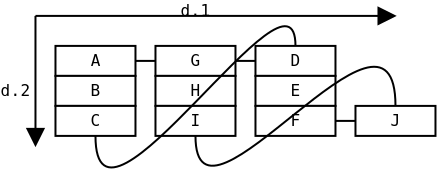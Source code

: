 <?xml version="1.0"?>
<diagram xmlns:dia="http://www.lysator.liu.se/~alla/dia/">
  <diagramdata>
    <attribute name="background">
      <color val="#ffffff"/>
    </attribute>
    <attribute name="paper">
      <composite type="paper">
        <attribute name="name">
          <string>#A4#</string>
        </attribute>
        <attribute name="tmargin">
          <real val="2.82"/>
        </attribute>
        <attribute name="bmargin">
          <real val="2.82"/>
        </attribute>
        <attribute name="lmargin">
          <real val="2.82"/>
        </attribute>
        <attribute name="rmargin">
          <real val="2.82"/>
        </attribute>
        <attribute name="is_portrait">
          <boolean val="true"/>
        </attribute>
        <attribute name="scaling">
          <real val="1"/>
        </attribute>
        <attribute name="fitto">
          <boolean val="false"/>
        </attribute>
      </composite>
    </attribute>
  </diagramdata>
  <layer name="Background" visible="true">
    <object type="Standard - Box" version="0" id="O0">
      <attribute name="obj_pos">
        <point val="4,5.5"/>
      </attribute>
      <attribute name="obj_bb">
        <rectangle val="3.95,5.45;8.05,7.05"/>
      </attribute>
      <attribute name="elem_corner">
        <point val="4,5.5"/>
      </attribute>
      <attribute name="elem_width">
        <real val="4"/>
      </attribute>
      <attribute name="elem_height">
        <real val="1.5"/>
      </attribute>
      <attribute name="show_background">
        <boolean val="true"/>
      </attribute>
    </object>
    <object type="Standard - Box" version="0" id="O1">
      <attribute name="obj_pos">
        <point val="9,5.5"/>
      </attribute>
      <attribute name="obj_bb">
        <rectangle val="8.95,5.45;13.05,7.05"/>
      </attribute>
      <attribute name="elem_corner">
        <point val="9,5.5"/>
      </attribute>
      <attribute name="elem_width">
        <real val="4"/>
      </attribute>
      <attribute name="elem_height">
        <real val="1.5"/>
      </attribute>
      <attribute name="show_background">
        <boolean val="true"/>
      </attribute>
    </object>
    <object type="Standard - Box" version="0" id="O2">
      <attribute name="obj_pos">
        <point val="4,7"/>
      </attribute>
      <attribute name="obj_bb">
        <rectangle val="3.95,6.95;8.05,8.55"/>
      </attribute>
      <attribute name="elem_corner">
        <point val="4,7"/>
      </attribute>
      <attribute name="elem_width">
        <real val="4"/>
      </attribute>
      <attribute name="elem_height">
        <real val="1.5"/>
      </attribute>
      <attribute name="show_background">
        <boolean val="true"/>
      </attribute>
    </object>
    <object type="Standard - Box" version="0" id="O3">
      <attribute name="obj_pos">
        <point val="14,5.5"/>
      </attribute>
      <attribute name="obj_bb">
        <rectangle val="13.95,5.45;18.05,7.05"/>
      </attribute>
      <attribute name="elem_corner">
        <point val="14,5.5"/>
      </attribute>
      <attribute name="elem_width">
        <real val="4"/>
      </attribute>
      <attribute name="elem_height">
        <real val="1.5"/>
      </attribute>
      <attribute name="show_background">
        <boolean val="true"/>
      </attribute>
    </object>
    <object type="Standard - Box" version="0" id="O4">
      <attribute name="obj_pos">
        <point val="4,8.5"/>
      </attribute>
      <attribute name="obj_bb">
        <rectangle val="3.95,8.45;8.05,10.05"/>
      </attribute>
      <attribute name="elem_corner">
        <point val="4,8.5"/>
      </attribute>
      <attribute name="elem_width">
        <real val="4"/>
      </attribute>
      <attribute name="elem_height">
        <real val="1.5"/>
      </attribute>
      <attribute name="show_background">
        <boolean val="true"/>
      </attribute>
    </object>
    <object type="Standard - Box" version="0" id="O5">
      <attribute name="obj_pos">
        <point val="14,7"/>
      </attribute>
      <attribute name="obj_bb">
        <rectangle val="13.95,6.95;18.05,8.55"/>
      </attribute>
      <attribute name="elem_corner">
        <point val="14,7"/>
      </attribute>
      <attribute name="elem_width">
        <real val="4"/>
      </attribute>
      <attribute name="elem_height">
        <real val="1.5"/>
      </attribute>
      <attribute name="show_background">
        <boolean val="true"/>
      </attribute>
    </object>
    <object type="Standard - Box" version="0" id="O6">
      <attribute name="obj_pos">
        <point val="14,8.5"/>
      </attribute>
      <attribute name="obj_bb">
        <rectangle val="13.95,8.45;18.05,10.05"/>
      </attribute>
      <attribute name="elem_corner">
        <point val="14,8.5"/>
      </attribute>
      <attribute name="elem_width">
        <real val="4"/>
      </attribute>
      <attribute name="elem_height">
        <real val="1.5"/>
      </attribute>
      <attribute name="show_background">
        <boolean val="true"/>
      </attribute>
    </object>
    <object type="Standard - Box" version="0" id="O7">
      <attribute name="obj_pos">
        <point val="9,7"/>
      </attribute>
      <attribute name="obj_bb">
        <rectangle val="8.95,6.95;13.05,8.55"/>
      </attribute>
      <attribute name="elem_corner">
        <point val="9,7"/>
      </attribute>
      <attribute name="elem_width">
        <real val="4"/>
      </attribute>
      <attribute name="elem_height">
        <real val="1.5"/>
      </attribute>
      <attribute name="show_background">
        <boolean val="true"/>
      </attribute>
    </object>
    <object type="Standard - Box" version="0" id="O8">
      <attribute name="obj_pos">
        <point val="9,8.5"/>
      </attribute>
      <attribute name="obj_bb">
        <rectangle val="8.95,8.45;13.05,10.05"/>
      </attribute>
      <attribute name="elem_corner">
        <point val="9,8.5"/>
      </attribute>
      <attribute name="elem_width">
        <real val="4"/>
      </attribute>
      <attribute name="elem_height">
        <real val="1.5"/>
      </attribute>
      <attribute name="show_background">
        <boolean val="true"/>
      </attribute>
    </object>
    <object type="Standard - Box" version="0" id="O9">
      <attribute name="obj_pos">
        <point val="19,8.5"/>
      </attribute>
      <attribute name="obj_bb">
        <rectangle val="18.95,8.45;23.05,10.05"/>
      </attribute>
      <attribute name="elem_corner">
        <point val="19,8.5"/>
      </attribute>
      <attribute name="elem_width">
        <real val="4"/>
      </attribute>
      <attribute name="elem_height">
        <real val="1.5"/>
      </attribute>
      <attribute name="show_background">
        <boolean val="true"/>
      </attribute>
    </object>
    <object type="Standard - Text" version="0" id="O10">
      <attribute name="obj_pos">
        <point val="6,6.5"/>
      </attribute>
      <attribute name="obj_bb">
        <rectangle val="5.597,5.707;6.403,6.707"/>
      </attribute>
      <attribute name="text">
        <composite type="text">
          <attribute name="string">
            <string>#A#</string>
          </attribute>
          <attribute name="font">
            <font name="Courier"/>
          </attribute>
          <attribute name="height">
            <real val="1"/>
          </attribute>
          <attribute name="pos">
            <point val="6,6.5"/>
          </attribute>
          <attribute name="color">
            <color val="#000000"/>
          </attribute>
          <attribute name="alignment">
            <enum val="1"/>
          </attribute>
        </composite>
      </attribute>
    </object>
    <object type="Standard - Text" version="0" id="O11">
      <attribute name="obj_pos">
        <point val="6,8"/>
      </attribute>
      <attribute name="obj_bb">
        <rectangle val="5.597,7.207;6.403,8.207"/>
      </attribute>
      <attribute name="text">
        <composite type="text">
          <attribute name="string">
            <string>#B#</string>
          </attribute>
          <attribute name="font">
            <font name="Courier"/>
          </attribute>
          <attribute name="height">
            <real val="1"/>
          </attribute>
          <attribute name="pos">
            <point val="6,8"/>
          </attribute>
          <attribute name="color">
            <color val="#000000"/>
          </attribute>
          <attribute name="alignment">
            <enum val="1"/>
          </attribute>
        </composite>
      </attribute>
    </object>
    <object type="Standard - Text" version="0" id="O12">
      <attribute name="obj_pos">
        <point val="6,9.5"/>
      </attribute>
      <attribute name="obj_bb">
        <rectangle val="5.597,8.707;6.403,9.707"/>
      </attribute>
      <attribute name="text">
        <composite type="text">
          <attribute name="string">
            <string>#C#</string>
          </attribute>
          <attribute name="font">
            <font name="Courier"/>
          </attribute>
          <attribute name="height">
            <real val="1"/>
          </attribute>
          <attribute name="pos">
            <point val="6,9.5"/>
          </attribute>
          <attribute name="color">
            <color val="#000000"/>
          </attribute>
          <attribute name="alignment">
            <enum val="1"/>
          </attribute>
        </composite>
      </attribute>
    </object>
    <object type="Standard - Text" version="0" id="O13">
      <attribute name="obj_pos">
        <point val="11,6.5"/>
      </attribute>
      <attribute name="obj_bb">
        <rectangle val="10.597,5.707;11.403,6.707"/>
      </attribute>
      <attribute name="text">
        <composite type="text">
          <attribute name="string">
            <string>#G#</string>
          </attribute>
          <attribute name="font">
            <font name="Courier"/>
          </attribute>
          <attribute name="height">
            <real val="1"/>
          </attribute>
          <attribute name="pos">
            <point val="11,6.5"/>
          </attribute>
          <attribute name="color">
            <color val="#000000"/>
          </attribute>
          <attribute name="alignment">
            <enum val="1"/>
          </attribute>
        </composite>
      </attribute>
    </object>
    <object type="Standard - Text" version="0" id="O14">
      <attribute name="obj_pos">
        <point val="11,8"/>
      </attribute>
      <attribute name="obj_bb">
        <rectangle val="10.597,7.207;11.403,8.207"/>
      </attribute>
      <attribute name="text">
        <composite type="text">
          <attribute name="string">
            <string>#H#</string>
          </attribute>
          <attribute name="font">
            <font name="Courier"/>
          </attribute>
          <attribute name="height">
            <real val="1"/>
          </attribute>
          <attribute name="pos">
            <point val="11,8"/>
          </attribute>
          <attribute name="color">
            <color val="#000000"/>
          </attribute>
          <attribute name="alignment">
            <enum val="1"/>
          </attribute>
        </composite>
      </attribute>
    </object>
    <object type="Standard - Text" version="0" id="O15">
      <attribute name="obj_pos">
        <point val="11,9.5"/>
      </attribute>
      <attribute name="obj_bb">
        <rectangle val="10.597,8.707;11.403,9.707"/>
      </attribute>
      <attribute name="text">
        <composite type="text">
          <attribute name="string">
            <string>#I#</string>
          </attribute>
          <attribute name="font">
            <font name="Courier"/>
          </attribute>
          <attribute name="height">
            <real val="1"/>
          </attribute>
          <attribute name="pos">
            <point val="11,9.5"/>
          </attribute>
          <attribute name="color">
            <color val="#000000"/>
          </attribute>
          <attribute name="alignment">
            <enum val="1"/>
          </attribute>
        </composite>
      </attribute>
    </object>
    <object type="Standard - Text" version="0" id="O16">
      <attribute name="obj_pos">
        <point val="16,6.5"/>
      </attribute>
      <attribute name="obj_bb">
        <rectangle val="15.597,5.707;16.403,6.707"/>
      </attribute>
      <attribute name="text">
        <composite type="text">
          <attribute name="string">
            <string>#D#</string>
          </attribute>
          <attribute name="font">
            <font name="Courier"/>
          </attribute>
          <attribute name="height">
            <real val="1"/>
          </attribute>
          <attribute name="pos">
            <point val="16,6.5"/>
          </attribute>
          <attribute name="color">
            <color val="#000000"/>
          </attribute>
          <attribute name="alignment">
            <enum val="1"/>
          </attribute>
        </composite>
      </attribute>
    </object>
    <object type="Standard - Text" version="0" id="O17">
      <attribute name="obj_pos">
        <point val="16,8"/>
      </attribute>
      <attribute name="obj_bb">
        <rectangle val="15.597,7.207;16.403,8.207"/>
      </attribute>
      <attribute name="text">
        <composite type="text">
          <attribute name="string">
            <string>#E#</string>
          </attribute>
          <attribute name="font">
            <font name="Courier"/>
          </attribute>
          <attribute name="height">
            <real val="1"/>
          </attribute>
          <attribute name="pos">
            <point val="16,8"/>
          </attribute>
          <attribute name="color">
            <color val="#000000"/>
          </attribute>
          <attribute name="alignment">
            <enum val="1"/>
          </attribute>
        </composite>
      </attribute>
    </object>
    <object type="Standard - Text" version="0" id="O18">
      <attribute name="obj_pos">
        <point val="16,9.5"/>
      </attribute>
      <attribute name="obj_bb">
        <rectangle val="15.597,8.707;16.403,9.707"/>
      </attribute>
      <attribute name="text">
        <composite type="text">
          <attribute name="string">
            <string>#F#</string>
          </attribute>
          <attribute name="font">
            <font name="Courier"/>
          </attribute>
          <attribute name="height">
            <real val="1"/>
          </attribute>
          <attribute name="pos">
            <point val="16,9.5"/>
          </attribute>
          <attribute name="color">
            <color val="#000000"/>
          </attribute>
          <attribute name="alignment">
            <enum val="1"/>
          </attribute>
        </composite>
      </attribute>
    </object>
    <object type="Standard - Text" version="0" id="O19">
      <attribute name="obj_pos">
        <point val="21,9.5"/>
      </attribute>
      <attribute name="obj_bb">
        <rectangle val="20.597,8.707;21.403,9.707"/>
      </attribute>
      <attribute name="text">
        <composite type="text">
          <attribute name="string">
            <string>#J#</string>
          </attribute>
          <attribute name="font">
            <font name="Courier"/>
          </attribute>
          <attribute name="height">
            <real val="1"/>
          </attribute>
          <attribute name="pos">
            <point val="21,9.5"/>
          </attribute>
          <attribute name="color">
            <color val="#000000"/>
          </attribute>
          <attribute name="alignment">
            <enum val="1"/>
          </attribute>
        </composite>
      </attribute>
    </object>
    <object type="Standard - Line" version="0" id="O20">
      <attribute name="obj_pos">
        <point val="3,4"/>
      </attribute>
      <attribute name="obj_bb">
        <rectangle val="2.15,3.15;21.85,4.85"/>
      </attribute>
      <attribute name="conn_endpoints">
        <point val="3,4"/>
        <point val="21,4"/>
      </attribute>
      <attribute name="numcp">
        <int val="1"/>
      </attribute>
      <attribute name="line_width">
        <real val="0.1"/>
      </attribute>
      <attribute name="end_arrow">
        <enum val="3"/>
      </attribute>
      <attribute name="end_arrow_length">
        <real val="0.8"/>
      </attribute>
      <attribute name="end_arrow_width">
        <real val="0.8"/>
      </attribute>
    </object>
    <object type="Standard - Line" version="0" id="O21">
      <attribute name="obj_pos">
        <point val="3,4"/>
      </attribute>
      <attribute name="obj_bb">
        <rectangle val="2.15,3.15;3.85,11.35"/>
      </attribute>
      <attribute name="conn_endpoints">
        <point val="3,4"/>
        <point val="3,10.5"/>
      </attribute>
      <attribute name="numcp">
        <int val="1"/>
      </attribute>
      <attribute name="line_width">
        <real val="0.1"/>
      </attribute>
      <attribute name="end_arrow">
        <enum val="3"/>
      </attribute>
      <attribute name="end_arrow_length">
        <real val="0.8"/>
      </attribute>
      <attribute name="end_arrow_width">
        <real val="0.8"/>
      </attribute>
    </object>
    <object type="Standard - Text" version="0" id="O22">
      <attribute name="obj_pos">
        <point val="11,4"/>
      </attribute>
      <attribute name="obj_bb">
        <rectangle val="9.991,3.207;12.009,4.207"/>
      </attribute>
      <attribute name="text">
        <composite type="text">
          <attribute name="string">
            <string>#d.1#</string>
          </attribute>
          <attribute name="font">
            <font name="Courier"/>
          </attribute>
          <attribute name="height">
            <real val="1"/>
          </attribute>
          <attribute name="pos">
            <point val="11,4"/>
          </attribute>
          <attribute name="color">
            <color val="#000000"/>
          </attribute>
          <attribute name="alignment">
            <enum val="1"/>
          </attribute>
        </composite>
      </attribute>
    </object>
    <object type="Standard - Text" version="0" id="O23">
      <attribute name="obj_pos">
        <point val="2,8"/>
      </attribute>
      <attribute name="obj_bb">
        <rectangle val="0.991,7.207;3.009,8.207"/>
      </attribute>
      <attribute name="text">
        <composite type="text">
          <attribute name="string">
            <string>#d.2#</string>
          </attribute>
          <attribute name="font">
            <font name="Courier"/>
          </attribute>
          <attribute name="height">
            <real val="1"/>
          </attribute>
          <attribute name="pos">
            <point val="2,8"/>
          </attribute>
          <attribute name="color">
            <color val="#000000"/>
          </attribute>
          <attribute name="alignment">
            <enum val="1"/>
          </attribute>
        </composite>
      </attribute>
    </object>
    <object type="Standard - BezierLine" version="0" id="O24">
      <attribute name="obj_pos">
        <point val="6,10"/>
      </attribute>
      <attribute name="obj_bb">
        <rectangle val="5.95,0.45;16.05,16.55"/>
      </attribute>
      <attribute name="bez_points">
        <point val="6,10"/>
        <point val="6,16.5"/>
        <point val="16,0.5"/>
        <point val="16,5.5"/>
      </attribute>
      <connections>
        <connection handle="0" to="O4" connection="6"/>
        <connection handle="3" to="O3" connection="1"/>
      </connections>
    </object>
    <object type="Standard - BezierLine" version="0" id="O25">
      <attribute name="obj_pos">
        <point val="11,10"/>
      </attribute>
      <attribute name="obj_bb">
        <rectangle val="10.95,1.45;21.05,16.05"/>
      </attribute>
      <attribute name="bez_points">
        <point val="11,10"/>
        <point val="11,16"/>
        <point val="21,1.5"/>
        <point val="21,8.5"/>
      </attribute>
      <connections>
        <connection handle="0" to="O8" connection="6"/>
        <connection handle="3" to="O9" connection="1"/>
      </connections>
    </object>
    <object type="Standard - Line" version="0" id="O26">
      <attribute name="obj_pos">
        <point val="8,6.25"/>
      </attribute>
      <attribute name="obj_bb">
        <rectangle val="7.95,6.2;9.05,6.3"/>
      </attribute>
      <attribute name="conn_endpoints">
        <point val="8,6.25"/>
        <point val="9,6.25"/>
      </attribute>
      <attribute name="numcp">
        <int val="1"/>
      </attribute>
      <connections>
        <connection handle="0" to="O0" connection="4"/>
        <connection handle="1" to="O1" connection="3"/>
      </connections>
    </object>
    <object type="Standard - Line" version="0" id="O27">
      <attribute name="obj_pos">
        <point val="14,6.25"/>
      </attribute>
      <attribute name="obj_bb">
        <rectangle val="12.95,6.2;14.05,6.3"/>
      </attribute>
      <attribute name="conn_endpoints">
        <point val="14,6.25"/>
        <point val="13,6.25"/>
      </attribute>
      <attribute name="numcp">
        <int val="1"/>
      </attribute>
      <connections>
        <connection handle="0" to="O3" connection="3"/>
        <connection handle="1" to="O1" connection="4"/>
      </connections>
    </object>
    <object type="Standard - Line" version="0" id="O28">
      <attribute name="obj_pos">
        <point val="18,9.25"/>
      </attribute>
      <attribute name="obj_bb">
        <rectangle val="17.95,9.2;19.05,9.3"/>
      </attribute>
      <attribute name="conn_endpoints">
        <point val="18,9.25"/>
        <point val="19,9.25"/>
      </attribute>
      <attribute name="numcp">
        <int val="1"/>
      </attribute>
      <connections>
        <connection handle="0" to="O6" connection="4"/>
        <connection handle="1" to="O9" connection="3"/>
      </connections>
    </object>
  </layer>
</diagram>
